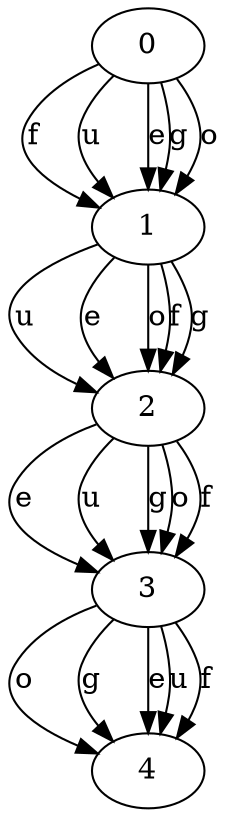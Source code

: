digraph C {
  2 -> 3 [label="e"]
  2 -> 3 [label="u"]
  2 -> 3 [label="g"]
  2 -> 3 [label="o"]
  2 -> 3 [label="f"]

  0 -> 1 [label="f"]
  0 -> 1 [label="u"]
  0 -> 1 [label="e"]
  0 -> 1 [label="g"]
  0 -> 1 [label="o"]

  3 -> 4 [label="o"]
  3 -> 4 [label="g"]
  3 -> 4 [label="e"]
  3 -> 4 [label="u"]
  3 -> 4 [label="f"]

  1 -> 2 [label="u"]
  1 -> 2 [label="e"]
  1 -> 2 [label="o"]
  1 -> 2 [label="f"]
  1 -> 2 [label="g"]
}
